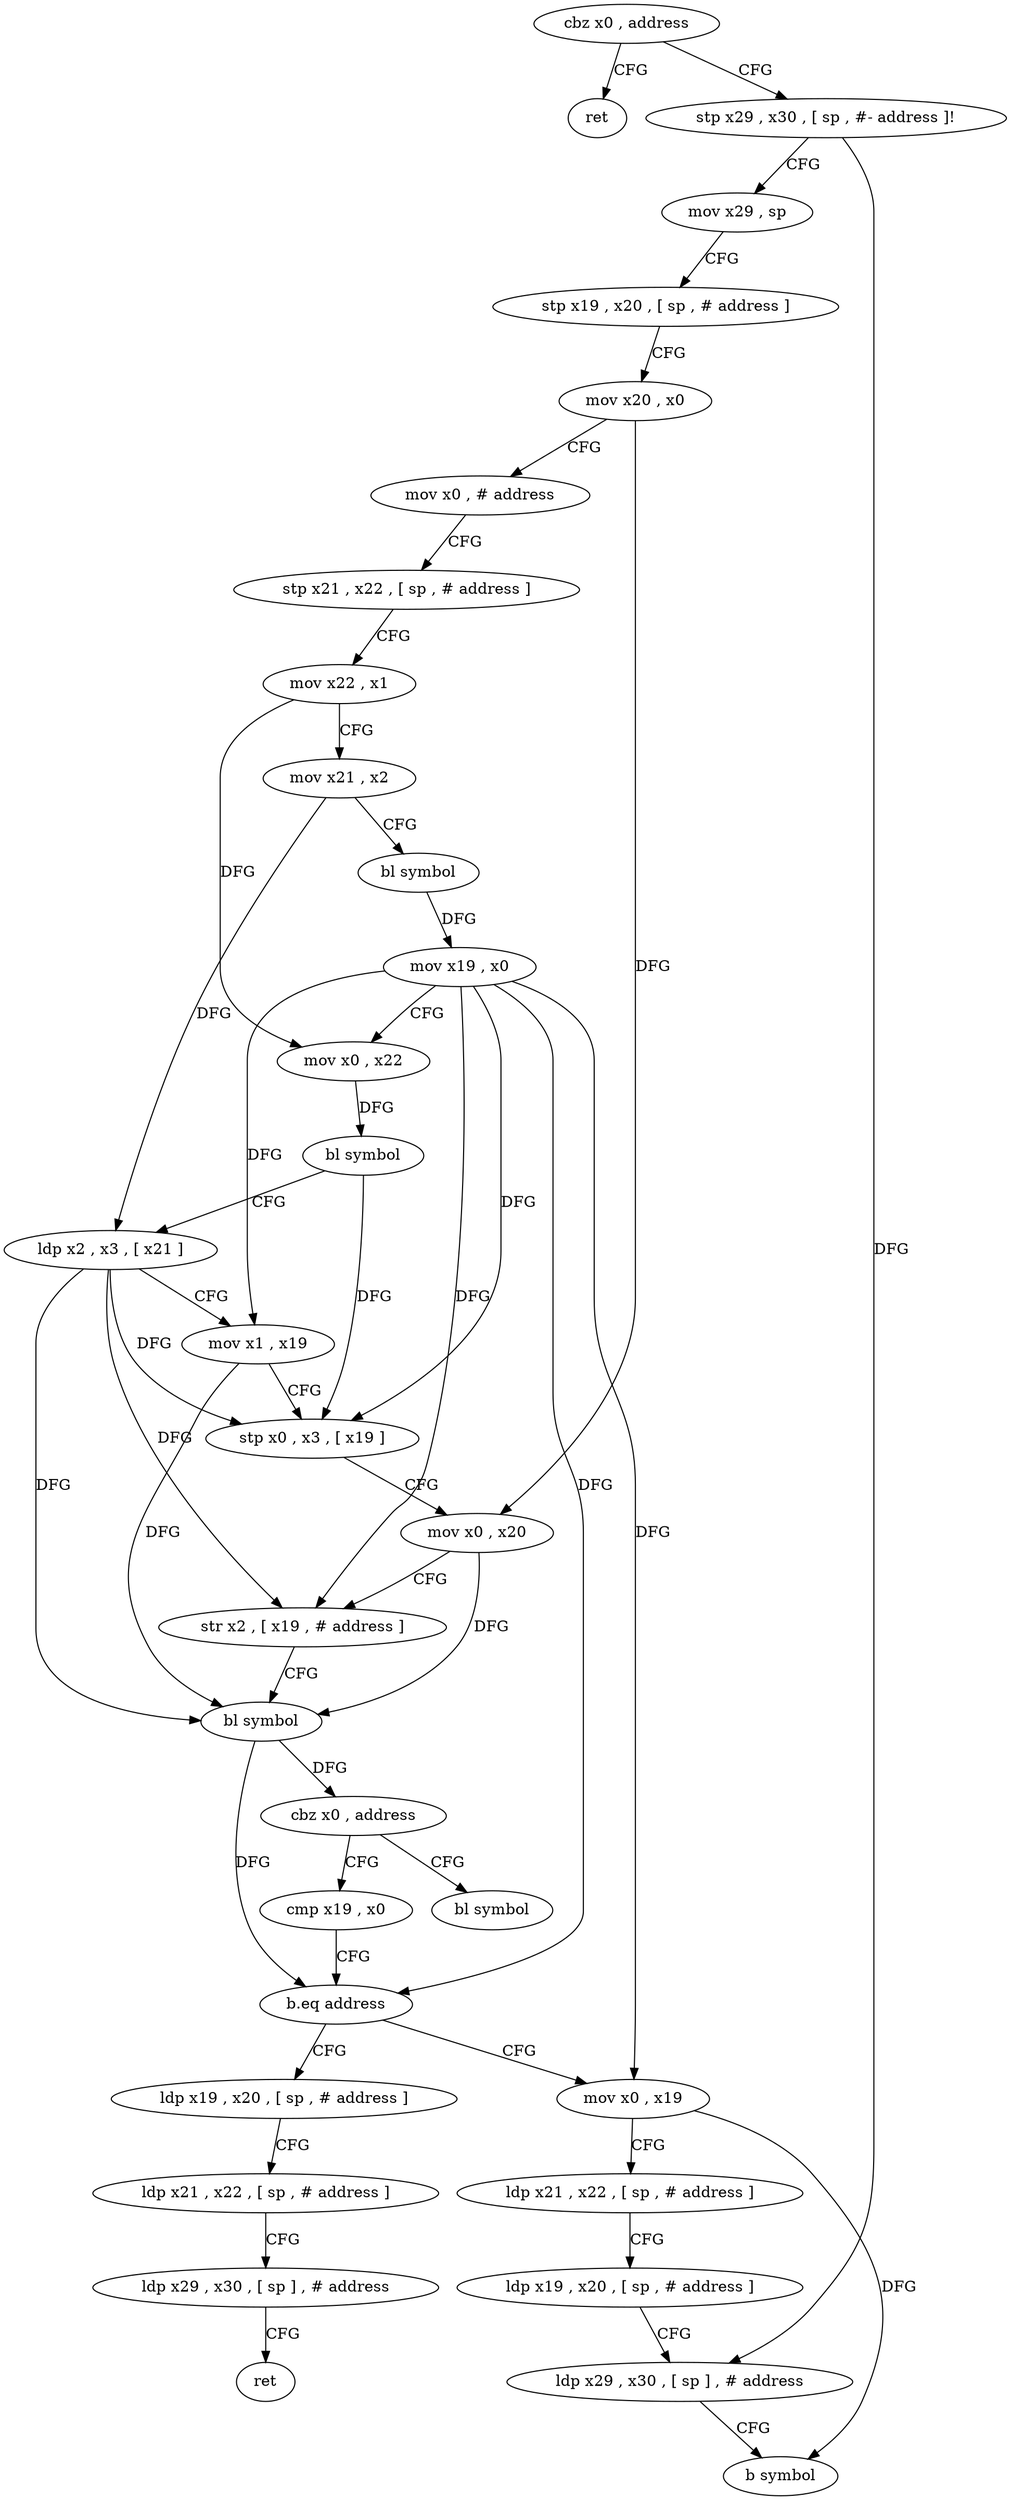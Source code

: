 digraph "func" {
"165248" [label = "cbz x0 , address" ]
"165376" [label = "ret" ]
"165252" [label = "stp x29 , x30 , [ sp , #- address ]!" ]
"165256" [label = "mov x29 , sp" ]
"165260" [label = "stp x19 , x20 , [ sp , # address ]" ]
"165264" [label = "mov x20 , x0" ]
"165268" [label = "mov x0 , # address" ]
"165272" [label = "stp x21 , x22 , [ sp , # address ]" ]
"165276" [label = "mov x22 , x1" ]
"165280" [label = "mov x21 , x2" ]
"165284" [label = "bl symbol" ]
"165288" [label = "mov x19 , x0" ]
"165292" [label = "mov x0 , x22" ]
"165296" [label = "bl symbol" ]
"165300" [label = "ldp x2 , x3 , [ x21 ]" ]
"165304" [label = "mov x1 , x19" ]
"165308" [label = "stp x0 , x3 , [ x19 ]" ]
"165312" [label = "mov x0 , x20" ]
"165316" [label = "str x2 , [ x19 , # address ]" ]
"165320" [label = "bl symbol" ]
"165324" [label = "cbz x0 , address" ]
"165380" [label = "bl symbol" ]
"165328" [label = "cmp x19 , x0" ]
"165332" [label = "b.eq address" ]
"165360" [label = "ldp x19 , x20 , [ sp , # address ]" ]
"165336" [label = "mov x0 , x19" ]
"165364" [label = "ldp x21 , x22 , [ sp , # address ]" ]
"165368" [label = "ldp x29 , x30 , [ sp ] , # address" ]
"165372" [label = "ret" ]
"165340" [label = "ldp x21 , x22 , [ sp , # address ]" ]
"165344" [label = "ldp x19 , x20 , [ sp , # address ]" ]
"165348" [label = "ldp x29 , x30 , [ sp ] , # address" ]
"165352" [label = "b symbol" ]
"165248" -> "165376" [ label = "CFG" ]
"165248" -> "165252" [ label = "CFG" ]
"165252" -> "165256" [ label = "CFG" ]
"165252" -> "165348" [ label = "DFG" ]
"165256" -> "165260" [ label = "CFG" ]
"165260" -> "165264" [ label = "CFG" ]
"165264" -> "165268" [ label = "CFG" ]
"165264" -> "165312" [ label = "DFG" ]
"165268" -> "165272" [ label = "CFG" ]
"165272" -> "165276" [ label = "CFG" ]
"165276" -> "165280" [ label = "CFG" ]
"165276" -> "165292" [ label = "DFG" ]
"165280" -> "165284" [ label = "CFG" ]
"165280" -> "165300" [ label = "DFG" ]
"165284" -> "165288" [ label = "DFG" ]
"165288" -> "165292" [ label = "CFG" ]
"165288" -> "165304" [ label = "DFG" ]
"165288" -> "165308" [ label = "DFG" ]
"165288" -> "165316" [ label = "DFG" ]
"165288" -> "165332" [ label = "DFG" ]
"165288" -> "165336" [ label = "DFG" ]
"165292" -> "165296" [ label = "DFG" ]
"165296" -> "165300" [ label = "CFG" ]
"165296" -> "165308" [ label = "DFG" ]
"165300" -> "165304" [ label = "CFG" ]
"165300" -> "165316" [ label = "DFG" ]
"165300" -> "165320" [ label = "DFG" ]
"165300" -> "165308" [ label = "DFG" ]
"165304" -> "165308" [ label = "CFG" ]
"165304" -> "165320" [ label = "DFG" ]
"165308" -> "165312" [ label = "CFG" ]
"165312" -> "165316" [ label = "CFG" ]
"165312" -> "165320" [ label = "DFG" ]
"165316" -> "165320" [ label = "CFG" ]
"165320" -> "165324" [ label = "DFG" ]
"165320" -> "165332" [ label = "DFG" ]
"165324" -> "165380" [ label = "CFG" ]
"165324" -> "165328" [ label = "CFG" ]
"165328" -> "165332" [ label = "CFG" ]
"165332" -> "165360" [ label = "CFG" ]
"165332" -> "165336" [ label = "CFG" ]
"165360" -> "165364" [ label = "CFG" ]
"165336" -> "165340" [ label = "CFG" ]
"165336" -> "165352" [ label = "DFG" ]
"165364" -> "165368" [ label = "CFG" ]
"165368" -> "165372" [ label = "CFG" ]
"165340" -> "165344" [ label = "CFG" ]
"165344" -> "165348" [ label = "CFG" ]
"165348" -> "165352" [ label = "CFG" ]
}
